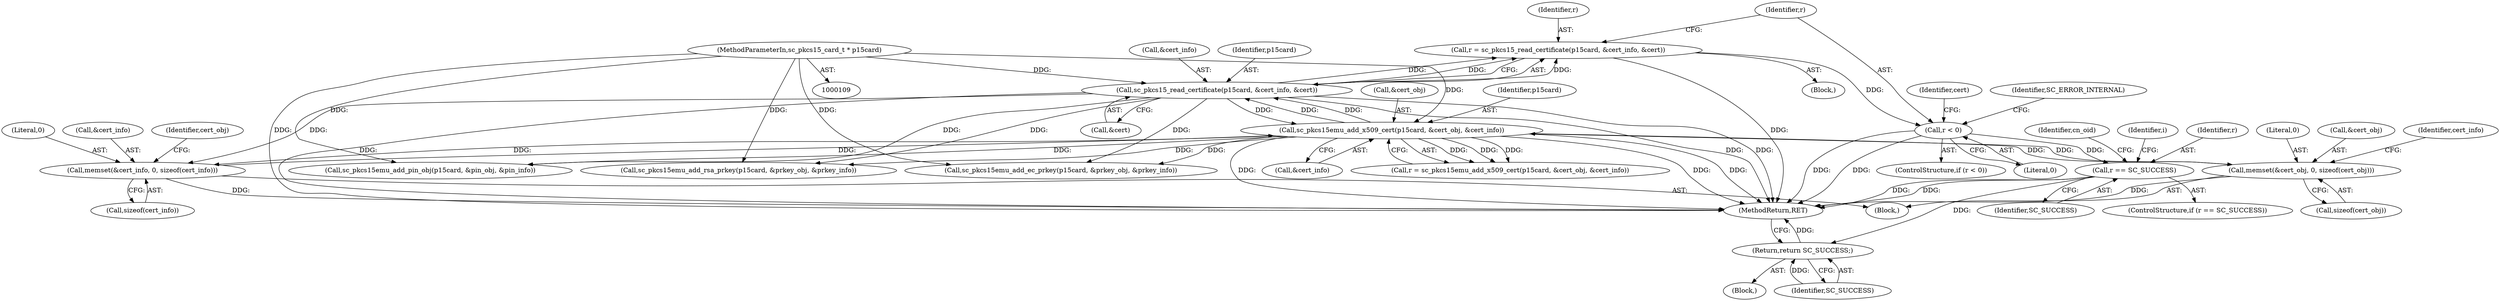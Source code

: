 digraph "0_OpenSC_360e95d45ac4123255a4c796db96337f332160ad#diff-d643a0fa169471dbf2912f4866dc49c5_4@API" {
"1000299" [label="(Call,r = sc_pkcs15_read_certificate(p15card, &cert_info, &cert))"];
"1000301" [label="(Call,sc_pkcs15_read_certificate(p15card, &cert_info, &cert))"];
"1000278" [label="(Call,sc_pkcs15emu_add_x509_cert(p15card, &cert_obj, &cert_info))"];
"1000110" [label="(MethodParameterIn,sc_pkcs15_card_t * p15card)"];
"1000233" [label="(Call,memset(&cert_obj, 0, sizeof(cert_obj)))"];
"1000227" [label="(Call,memset(&cert_info, 0, sizeof(cert_info)))"];
"1000308" [label="(Call,r < 0)"];
"1000351" [label="(Call,r == SC_SUCCESS)"];
"1000825" [label="(Return,return SC_SUCCESS;)"];
"1000300" [label="(Identifier,r)"];
"1000301" [label="(Call,sc_pkcs15_read_certificate(p15card, &cert_info, &cert))"];
"1000243" [label="(Identifier,cert_info)"];
"1000276" [label="(Call,r = sc_pkcs15emu_add_x509_cert(p15card, &cert_obj, &cert_info))"];
"1000231" [label="(Call,sizeof(cert_info))"];
"1000357" [label="(Identifier,cn_oid)"];
"1000299" [label="(Call,r = sc_pkcs15_read_certificate(p15card, &cert_info, &cert))"];
"1000230" [label="(Literal,0)"];
"1000280" [label="(Call,&cert_obj)"];
"1000237" [label="(Call,sizeof(cert_obj))"];
"1000310" [label="(Literal,0)"];
"1000235" [label="(Identifier,cert_obj)"];
"1000227" [label="(Call,memset(&cert_info, 0, sizeof(cert_info)))"];
"1000307" [label="(ControlStructure,if (r < 0))"];
"1000214" [label="(Identifier,i)"];
"1000111" [label="(Block,)"];
"1000233" [label="(Call,memset(&cert_obj, 0, sizeof(cert_obj)))"];
"1000303" [label="(Call,&cert_info)"];
"1000279" [label="(Identifier,p15card)"];
"1000294" [label="(Block,)"];
"1000352" [label="(Identifier,r)"];
"1000827" [label="(MethodReturn,RET)"];
"1000110" [label="(MethodParameterIn,sc_pkcs15_card_t * p15card)"];
"1000215" [label="(Block,)"];
"1000278" [label="(Call,sc_pkcs15emu_add_x509_cert(p15card, &cert_obj, &cert_info))"];
"1000646" [label="(Call,sc_pkcs15emu_add_pin_obj(p15card, &pin_obj, &pin_info))"];
"1000236" [label="(Literal,0)"];
"1000312" [label="(Identifier,SC_ERROR_INTERNAL)"];
"1000825" [label="(Return,return SC_SUCCESS;)"];
"1000302" [label="(Identifier,p15card)"];
"1000351" [label="(Call,r == SC_SUCCESS)"];
"1000308" [label="(Call,r < 0)"];
"1000282" [label="(Call,&cert_info)"];
"1000813" [label="(Call,sc_pkcs15emu_add_rsa_prkey(p15card, &prkey_obj, &prkey_info))"];
"1000350" [label="(ControlStructure,if (r == SC_SUCCESS))"];
"1000305" [label="(Call,&cert)"];
"1000826" [label="(Identifier,SC_SUCCESS)"];
"1000228" [label="(Call,&cert_info)"];
"1000353" [label="(Identifier,SC_SUCCESS)"];
"1000309" [label="(Identifier,r)"];
"1000234" [label="(Call,&cert_obj)"];
"1000317" [label="(Identifier,cert)"];
"1000804" [label="(Call,sc_pkcs15emu_add_ec_prkey(p15card, &prkey_obj, &prkey_info))"];
"1000299" -> "1000294"  [label="AST: "];
"1000299" -> "1000301"  [label="CFG: "];
"1000300" -> "1000299"  [label="AST: "];
"1000301" -> "1000299"  [label="AST: "];
"1000309" -> "1000299"  [label="CFG: "];
"1000299" -> "1000827"  [label="DDG: "];
"1000301" -> "1000299"  [label="DDG: "];
"1000301" -> "1000299"  [label="DDG: "];
"1000301" -> "1000299"  [label="DDG: "];
"1000299" -> "1000308"  [label="DDG: "];
"1000301" -> "1000305"  [label="CFG: "];
"1000302" -> "1000301"  [label="AST: "];
"1000303" -> "1000301"  [label="AST: "];
"1000305" -> "1000301"  [label="AST: "];
"1000301" -> "1000827"  [label="DDG: "];
"1000301" -> "1000827"  [label="DDG: "];
"1000301" -> "1000827"  [label="DDG: "];
"1000301" -> "1000227"  [label="DDG: "];
"1000301" -> "1000278"  [label="DDG: "];
"1000278" -> "1000301"  [label="DDG: "];
"1000278" -> "1000301"  [label="DDG: "];
"1000110" -> "1000301"  [label="DDG: "];
"1000301" -> "1000646"  [label="DDG: "];
"1000301" -> "1000804"  [label="DDG: "];
"1000301" -> "1000813"  [label="DDG: "];
"1000278" -> "1000276"  [label="AST: "];
"1000278" -> "1000282"  [label="CFG: "];
"1000279" -> "1000278"  [label="AST: "];
"1000280" -> "1000278"  [label="AST: "];
"1000282" -> "1000278"  [label="AST: "];
"1000276" -> "1000278"  [label="CFG: "];
"1000278" -> "1000827"  [label="DDG: "];
"1000278" -> "1000827"  [label="DDG: "];
"1000278" -> "1000827"  [label="DDG: "];
"1000278" -> "1000227"  [label="DDG: "];
"1000278" -> "1000233"  [label="DDG: "];
"1000278" -> "1000276"  [label="DDG: "];
"1000278" -> "1000276"  [label="DDG: "];
"1000278" -> "1000276"  [label="DDG: "];
"1000110" -> "1000278"  [label="DDG: "];
"1000233" -> "1000278"  [label="DDG: "];
"1000227" -> "1000278"  [label="DDG: "];
"1000278" -> "1000646"  [label="DDG: "];
"1000278" -> "1000804"  [label="DDG: "];
"1000278" -> "1000813"  [label="DDG: "];
"1000110" -> "1000109"  [label="AST: "];
"1000110" -> "1000827"  [label="DDG: "];
"1000110" -> "1000646"  [label="DDG: "];
"1000110" -> "1000804"  [label="DDG: "];
"1000110" -> "1000813"  [label="DDG: "];
"1000233" -> "1000215"  [label="AST: "];
"1000233" -> "1000237"  [label="CFG: "];
"1000234" -> "1000233"  [label="AST: "];
"1000236" -> "1000233"  [label="AST: "];
"1000237" -> "1000233"  [label="AST: "];
"1000243" -> "1000233"  [label="CFG: "];
"1000233" -> "1000827"  [label="DDG: "];
"1000227" -> "1000215"  [label="AST: "];
"1000227" -> "1000231"  [label="CFG: "];
"1000228" -> "1000227"  [label="AST: "];
"1000230" -> "1000227"  [label="AST: "];
"1000231" -> "1000227"  [label="AST: "];
"1000235" -> "1000227"  [label="CFG: "];
"1000227" -> "1000827"  [label="DDG: "];
"1000308" -> "1000307"  [label="AST: "];
"1000308" -> "1000310"  [label="CFG: "];
"1000309" -> "1000308"  [label="AST: "];
"1000310" -> "1000308"  [label="AST: "];
"1000312" -> "1000308"  [label="CFG: "];
"1000317" -> "1000308"  [label="CFG: "];
"1000308" -> "1000827"  [label="DDG: "];
"1000308" -> "1000827"  [label="DDG: "];
"1000308" -> "1000351"  [label="DDG: "];
"1000351" -> "1000350"  [label="AST: "];
"1000351" -> "1000353"  [label="CFG: "];
"1000352" -> "1000351"  [label="AST: "];
"1000353" -> "1000351"  [label="AST: "];
"1000357" -> "1000351"  [label="CFG: "];
"1000214" -> "1000351"  [label="CFG: "];
"1000351" -> "1000827"  [label="DDG: "];
"1000351" -> "1000827"  [label="DDG: "];
"1000351" -> "1000825"  [label="DDG: "];
"1000825" -> "1000111"  [label="AST: "];
"1000825" -> "1000826"  [label="CFG: "];
"1000826" -> "1000825"  [label="AST: "];
"1000827" -> "1000825"  [label="CFG: "];
"1000825" -> "1000827"  [label="DDG: "];
"1000826" -> "1000825"  [label="DDG: "];
}
